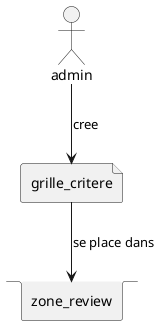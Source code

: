 @startuml

actor admin
stack zone_review
file grille_critere

admin --> grille_critere : cree
grille_critere --> zone_review : se place dans

@enduml